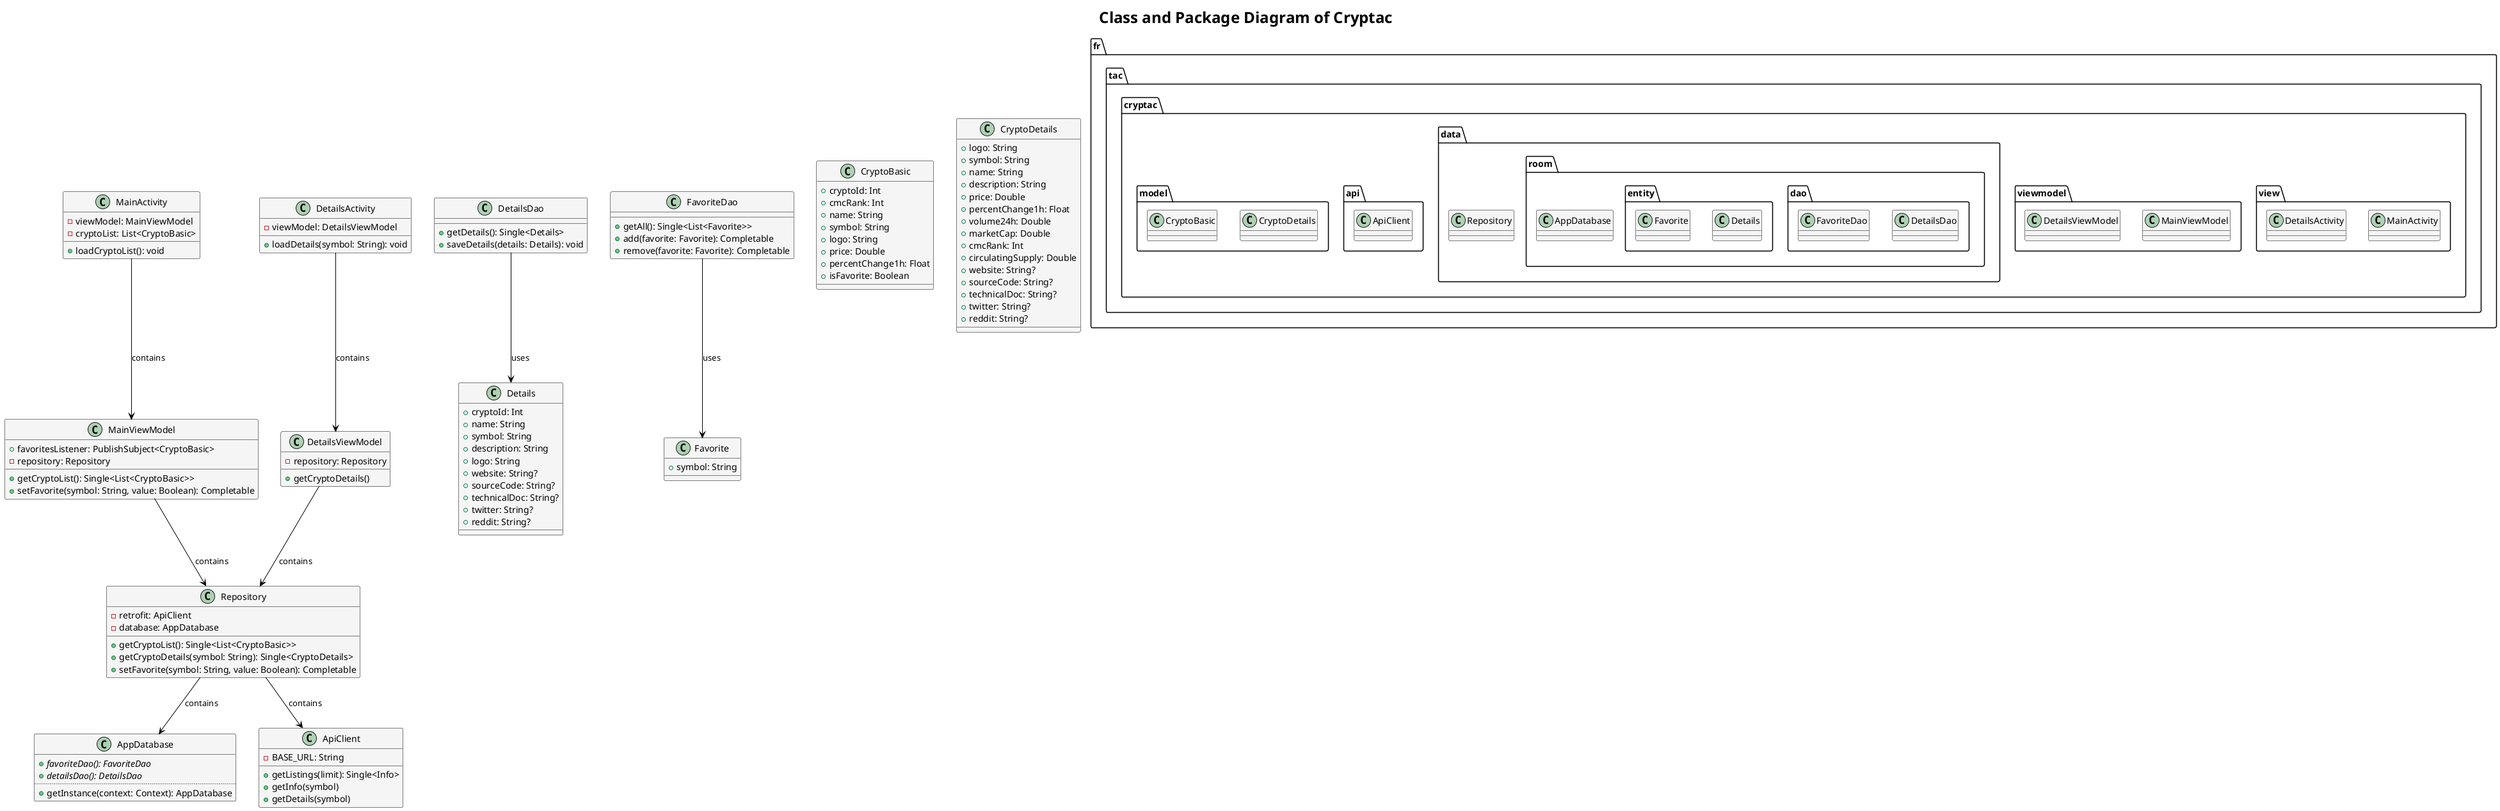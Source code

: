 @startuml Class diagram

title
  Class and Package Diagram of Cryptac
end title

skinparam ArrowColor Black
skinparam ClassBorderColor Black
skinparam ClassBackgroundColor #F5F5F5
skinparam TitleFontStyle Bold
skinparam TitleFontSize 24

package fr.tac.cryptac {
  package view {
    class MainActivity
    class DetailsActivity
  }

  package viewmodel {
    class MainViewModel
    class DetailsViewModel
  }

  package data {
    class Repository

    package room {
      class AppDatabase

      package dao {
        class DetailsDao
        class FavoriteDao
      }

      package entity {
        class Details
        class Favorite
      }
    }
  }

  package api {
    class ApiClient
  }

  package model {
    class CryptoDetails
    class CryptoBasic
  }
}

class MainActivity {
  - viewModel: MainViewModel
  - cryptoList: List<CryptoBasic>
  + loadCryptoList(): void
}

class MainViewModel {
  + favoritesListener: PublishSubject<CryptoBasic>
  - repository: Repository
  + getCryptoList(): Single<List<CryptoBasic>>
  + setFavorite(symbol: String, value: Boolean): Completable
}

class DetailsActivity {
  - viewModel: DetailsViewModel
  + loadDetails(symbol: String): void
}

class DetailsViewModel {
  - repository: Repository
  + getCryptoDetails()
}

class Repository {
  - retrofit: ApiClient
  - database: AppDatabase
  + getCryptoList(): Single<List<CryptoBasic>>
  + getCryptoDetails(symbol: String): Single<CryptoDetails>
  + setFavorite(symbol: String, value: Boolean): Completable
}

class AppDatabase {
  + {abstract} favoriteDao(): FavoriteDao
  + {abstract} detailsDao(): DetailsDao
  ..
  + getInstance(context: Context): AppDatabase
}

class ApiClient {
  - BASE_URL: String
  + getListings(limit): Single<Info>
  + getInfo(symbol)
  + getDetails(symbol)
}

class Details {
  + cryptoId: Int
  + name: String
  + symbol: String
  + description: String
  + logo: String
  + website: String?
  + sourceCode: String?
  + technicalDoc: String?
  + twitter: String?
  + reddit: String?
}

class Favorite {
  + symbol: String
}

class CryptoBasic {
  + cryptoId: Int
  + cmcRank: Int
  + name: String
  + symbol: String
  + logo: String
  + price: Double
  + percentChange1h: Float
  + isFavorite: Boolean
}

class CryptoDetails {
  + logo: String
  + symbol: String
  + name: String
  + description: String
  + price: Double
  + percentChange1h: Float
  + volume24h: Double
  + marketCap: Double
  + cmcRank: Int
  + circulatingSupply: Double
  + website: String?
  + sourceCode: String?
  + technicalDoc: String?
  + twitter: String?
  + reddit: String?
}

class DetailsDao {
  + getDetails(): Single<Details>
  + saveDetails(details: Details): void
}

class FavoriteDao {
  + getAll(): Single<List<Favorite>>
  + add(favorite: Favorite): Completable
  + remove(favorite: Favorite): Completable
}

MainActivity --> MainViewModel : contains
MainViewModel --> Repository : contains
DetailsActivity --> DetailsViewModel : contains
DetailsViewModel --> Repository : contains
Repository --> AppDatabase : contains
Repository --> ApiClient : contains
DetailsDao --> Details : uses
FavoriteDao --> Favorite : uses

@enduml

